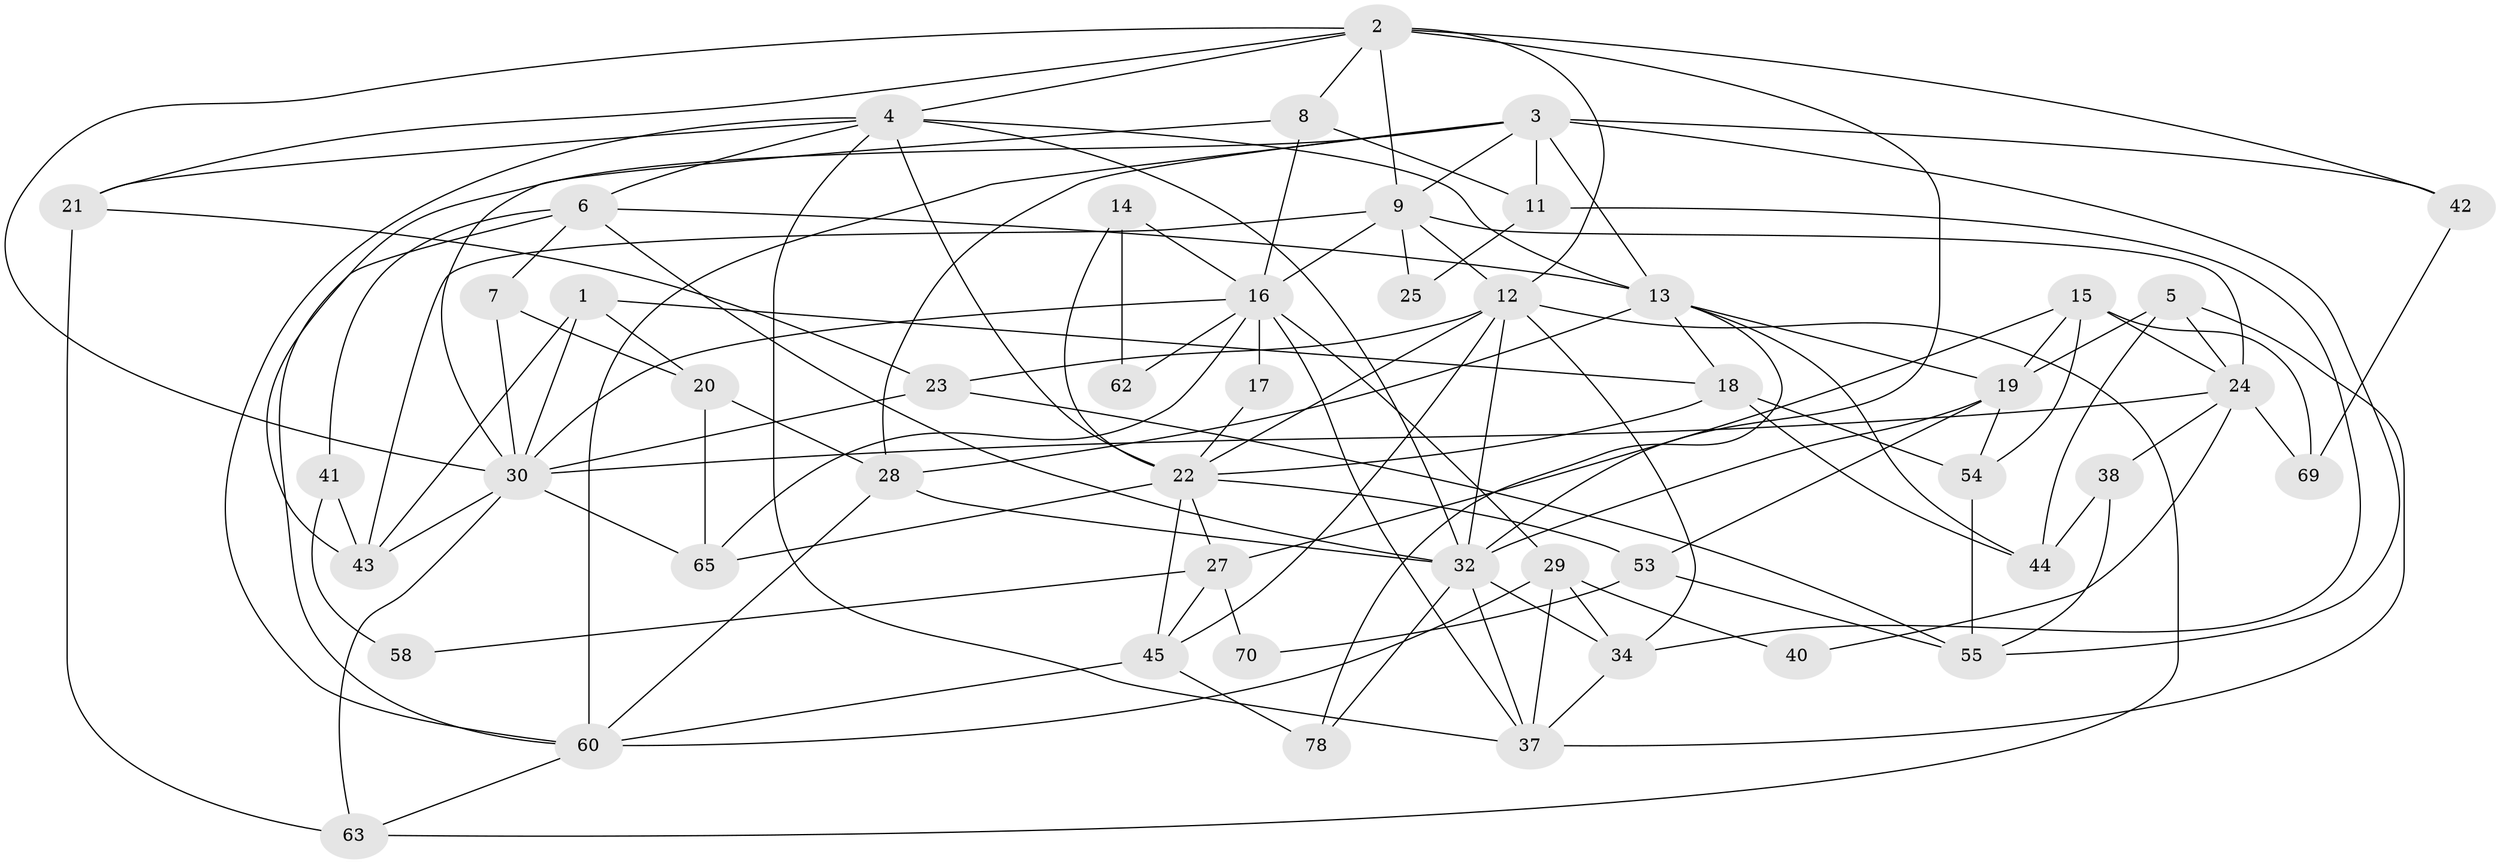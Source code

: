 // original degree distribution, {4: 0.32051282051282054, 7: 0.05128205128205128, 6: 0.10256410256410256, 3: 0.2692307692307692, 5: 0.14102564102564102, 2: 0.11538461538461539}
// Generated by graph-tools (version 1.1) at 2025/41/03/06/25 10:41:58]
// undirected, 49 vertices, 121 edges
graph export_dot {
graph [start="1"]
  node [color=gray90,style=filled];
  1;
  2 [super="+39"];
  3 [super="+46"];
  4 [super="+67"];
  5;
  6 [super="+47"];
  7;
  8 [super="+61"];
  9 [super="+10"];
  11 [super="+76"];
  12 [super="+56"];
  13 [super="+64"];
  14;
  15 [super="+26"];
  16 [super="+33"];
  17;
  18 [super="+50"];
  19 [super="+59"];
  20 [super="+35"];
  21 [super="+31"];
  22 [super="+73"];
  23;
  24 [super="+52"];
  25;
  27;
  28 [super="+66"];
  29 [super="+36"];
  30 [super="+48"];
  32 [super="+74"];
  34 [super="+71"];
  37 [super="+72"];
  38;
  40;
  41;
  42;
  43 [super="+77"];
  44 [super="+51"];
  45 [super="+49"];
  53;
  54;
  55 [super="+57"];
  58;
  60 [super="+75"];
  62;
  63;
  65 [super="+68"];
  69;
  70;
  78;
  1 -- 30;
  1 -- 20;
  1 -- 43;
  1 -- 18;
  2 -- 9;
  2 -- 42;
  2 -- 12;
  2 -- 30;
  2 -- 8;
  2 -- 32;
  2 -- 4;
  2 -- 21;
  3 -- 9;
  3 -- 42;
  3 -- 43;
  3 -- 11 [weight=2];
  3 -- 55;
  3 -- 60;
  3 -- 13;
  3 -- 28;
  4 -- 13;
  4 -- 21;
  4 -- 37;
  4 -- 32;
  4 -- 6;
  4 -- 22;
  4 -- 60;
  5 -- 37;
  5 -- 44;
  5 -- 19;
  5 -- 24;
  6 -- 13 [weight=2];
  6 -- 7;
  6 -- 32;
  6 -- 41;
  6 -- 60;
  7 -- 30;
  7 -- 20;
  8 -- 11;
  8 -- 16;
  8 -- 30;
  9 -- 16;
  9 -- 43;
  9 -- 12;
  9 -- 25;
  9 -- 24;
  11 -- 25;
  11 -- 34;
  12 -- 63;
  12 -- 32;
  12 -- 34;
  12 -- 23;
  12 -- 22;
  12 -- 45;
  13 -- 18;
  13 -- 19;
  13 -- 78;
  13 -- 44;
  13 -- 28;
  14 -- 22;
  14 -- 62;
  14 -- 16;
  15 -- 27;
  15 -- 69;
  15 -- 24;
  15 -- 19;
  15 -- 54;
  16 -- 65;
  16 -- 17;
  16 -- 37;
  16 -- 62;
  16 -- 30;
  16 -- 29;
  17 -- 22;
  18 -- 44;
  18 -- 54;
  18 -- 22;
  19 -- 32;
  19 -- 53;
  19 -- 54;
  20 -- 28 [weight=2];
  20 -- 65;
  21 -- 63;
  21 -- 23;
  22 -- 53;
  22 -- 27;
  22 -- 45 [weight=2];
  22 -- 65;
  23 -- 55;
  23 -- 30;
  24 -- 69;
  24 -- 38 [weight=2];
  24 -- 30;
  24 -- 40;
  27 -- 45;
  27 -- 58;
  27 -- 70;
  28 -- 32;
  28 -- 60;
  29 -- 60;
  29 -- 37;
  29 -- 34;
  29 -- 40;
  30 -- 43;
  30 -- 65;
  30 -- 63;
  32 -- 78;
  32 -- 37;
  32 -- 34;
  34 -- 37;
  38 -- 44;
  38 -- 55;
  41 -- 43;
  41 -- 58;
  42 -- 69;
  45 -- 78;
  45 -- 60;
  53 -- 55;
  53 -- 70;
  54 -- 55;
  60 -- 63;
}
